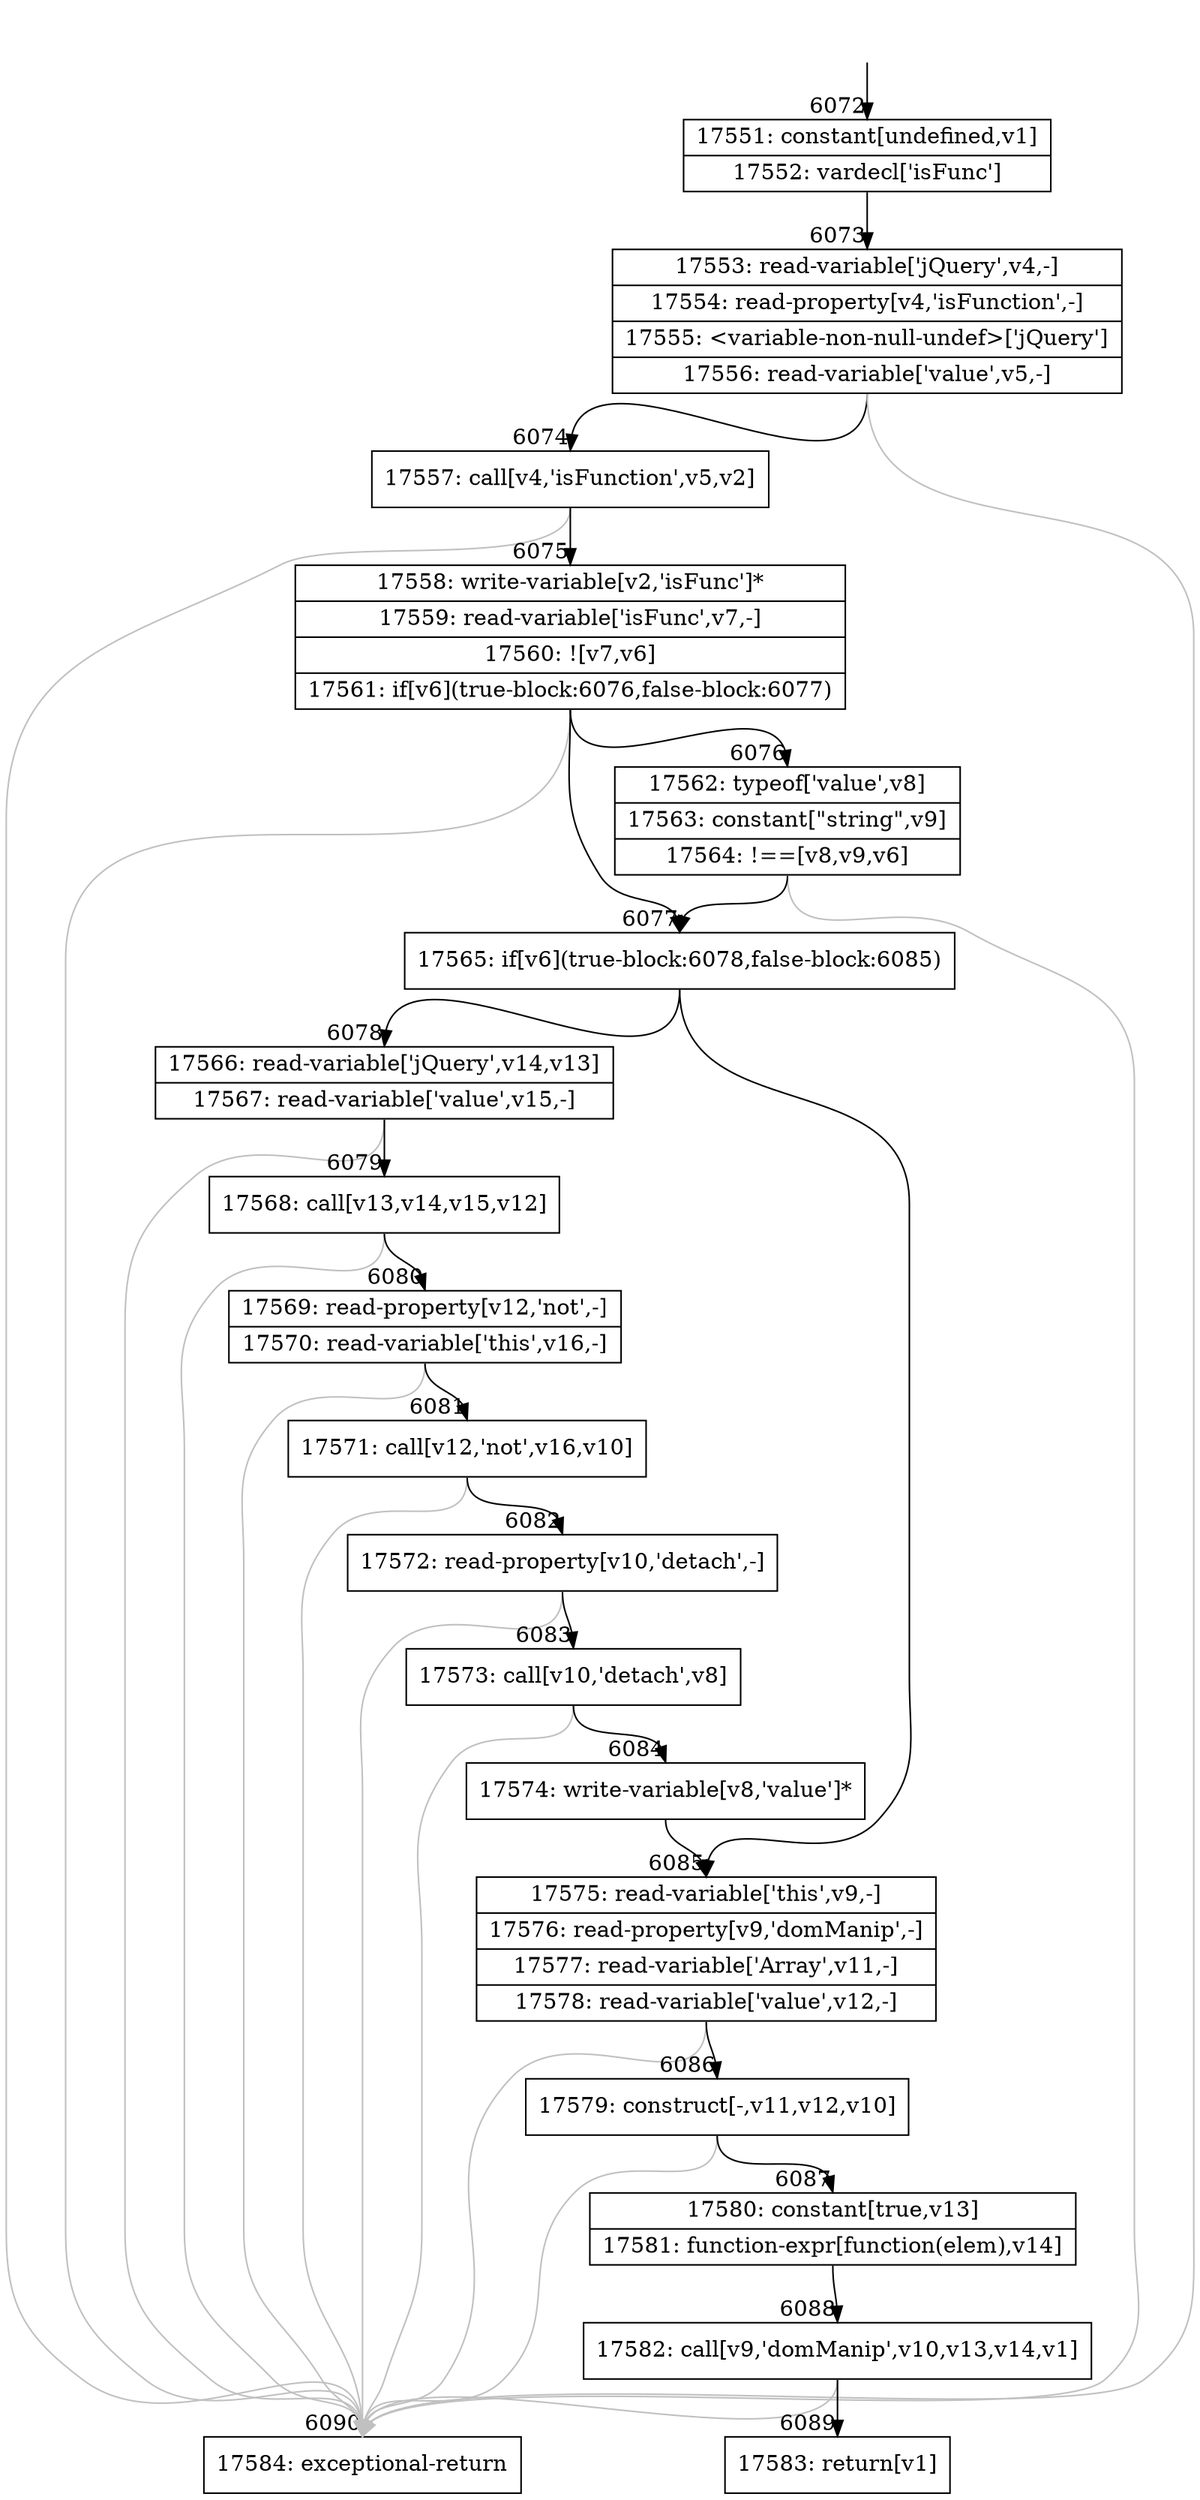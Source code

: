 digraph {
rankdir="TD"
BB_entry399[shape=none,label=""];
BB_entry399 -> BB6072 [tailport=s, headport=n, headlabel="    6072"]
BB6072 [shape=record label="{17551: constant[undefined,v1]|17552: vardecl['isFunc']}" ] 
BB6072 -> BB6073 [tailport=s, headport=n, headlabel="      6073"]
BB6073 [shape=record label="{17553: read-variable['jQuery',v4,-]|17554: read-property[v4,'isFunction',-]|17555: \<variable-non-null-undef\>['jQuery']|17556: read-variable['value',v5,-]}" ] 
BB6073 -> BB6074 [tailport=s, headport=n, headlabel="      6074"]
BB6073 -> BB6090 [tailport=s, headport=n, color=gray, headlabel="      6090"]
BB6074 [shape=record label="{17557: call[v4,'isFunction',v5,v2]}" ] 
BB6074 -> BB6075 [tailport=s, headport=n, headlabel="      6075"]
BB6074 -> BB6090 [tailport=s, headport=n, color=gray]
BB6075 [shape=record label="{17558: write-variable[v2,'isFunc']*|17559: read-variable['isFunc',v7,-]|17560: ![v7,v6]|17561: if[v6](true-block:6076,false-block:6077)}" ] 
BB6075 -> BB6077 [tailport=s, headport=n, headlabel="      6077"]
BB6075 -> BB6076 [tailport=s, headport=n, headlabel="      6076"]
BB6075 -> BB6090 [tailport=s, headport=n, color=gray]
BB6076 [shape=record label="{17562: typeof['value',v8]|17563: constant[\"string\",v9]|17564: !==[v8,v9,v6]}" ] 
BB6076 -> BB6077 [tailport=s, headport=n]
BB6076 -> BB6090 [tailport=s, headport=n, color=gray]
BB6077 [shape=record label="{17565: if[v6](true-block:6078,false-block:6085)}" ] 
BB6077 -> BB6078 [tailport=s, headport=n, headlabel="      6078"]
BB6077 -> BB6085 [tailport=s, headport=n, headlabel="      6085"]
BB6078 [shape=record label="{17566: read-variable['jQuery',v14,v13]|17567: read-variable['value',v15,-]}" ] 
BB6078 -> BB6079 [tailport=s, headport=n, headlabel="      6079"]
BB6078 -> BB6090 [tailport=s, headport=n, color=gray]
BB6079 [shape=record label="{17568: call[v13,v14,v15,v12]}" ] 
BB6079 -> BB6080 [tailport=s, headport=n, headlabel="      6080"]
BB6079 -> BB6090 [tailport=s, headport=n, color=gray]
BB6080 [shape=record label="{17569: read-property[v12,'not',-]|17570: read-variable['this',v16,-]}" ] 
BB6080 -> BB6081 [tailport=s, headport=n, headlabel="      6081"]
BB6080 -> BB6090 [tailport=s, headport=n, color=gray]
BB6081 [shape=record label="{17571: call[v12,'not',v16,v10]}" ] 
BB6081 -> BB6082 [tailport=s, headport=n, headlabel="      6082"]
BB6081 -> BB6090 [tailport=s, headport=n, color=gray]
BB6082 [shape=record label="{17572: read-property[v10,'detach',-]}" ] 
BB6082 -> BB6083 [tailport=s, headport=n, headlabel="      6083"]
BB6082 -> BB6090 [tailport=s, headport=n, color=gray]
BB6083 [shape=record label="{17573: call[v10,'detach',v8]}" ] 
BB6083 -> BB6084 [tailport=s, headport=n, headlabel="      6084"]
BB6083 -> BB6090 [tailport=s, headport=n, color=gray]
BB6084 [shape=record label="{17574: write-variable[v8,'value']*}" ] 
BB6084 -> BB6085 [tailport=s, headport=n]
BB6085 [shape=record label="{17575: read-variable['this',v9,-]|17576: read-property[v9,'domManip',-]|17577: read-variable['Array',v11,-]|17578: read-variable['value',v12,-]}" ] 
BB6085 -> BB6086 [tailport=s, headport=n, headlabel="      6086"]
BB6085 -> BB6090 [tailport=s, headport=n, color=gray]
BB6086 [shape=record label="{17579: construct[-,v11,v12,v10]}" ] 
BB6086 -> BB6087 [tailport=s, headport=n, headlabel="      6087"]
BB6086 -> BB6090 [tailport=s, headport=n, color=gray]
BB6087 [shape=record label="{17580: constant[true,v13]|17581: function-expr[function(elem),v14]}" ] 
BB6087 -> BB6088 [tailport=s, headport=n, headlabel="      6088"]
BB6088 [shape=record label="{17582: call[v9,'domManip',v10,v13,v14,v1]}" ] 
BB6088 -> BB6089 [tailport=s, headport=n, headlabel="      6089"]
BB6088 -> BB6090 [tailport=s, headport=n, color=gray]
BB6089 [shape=record label="{17583: return[v1]}" ] 
BB6090 [shape=record label="{17584: exceptional-return}" ] 
}
